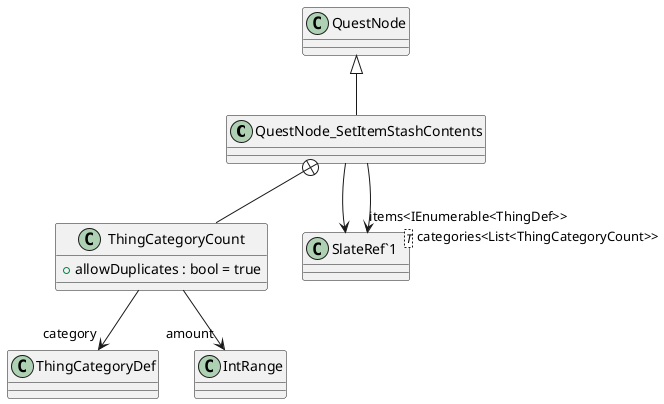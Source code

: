 @startuml
class QuestNode_SetItemStashContents {
}
class ThingCategoryCount {
    + allowDuplicates : bool = true
}
class "SlateRef`1"<T> {
}
QuestNode <|-- QuestNode_SetItemStashContents
QuestNode_SetItemStashContents --> "items<IEnumerable<ThingDef>>" "SlateRef`1"
QuestNode_SetItemStashContents --> "categories<List<ThingCategoryCount>>" "SlateRef`1"
QuestNode_SetItemStashContents +-- ThingCategoryCount
ThingCategoryCount --> "category" ThingCategoryDef
ThingCategoryCount --> "amount" IntRange
@enduml
